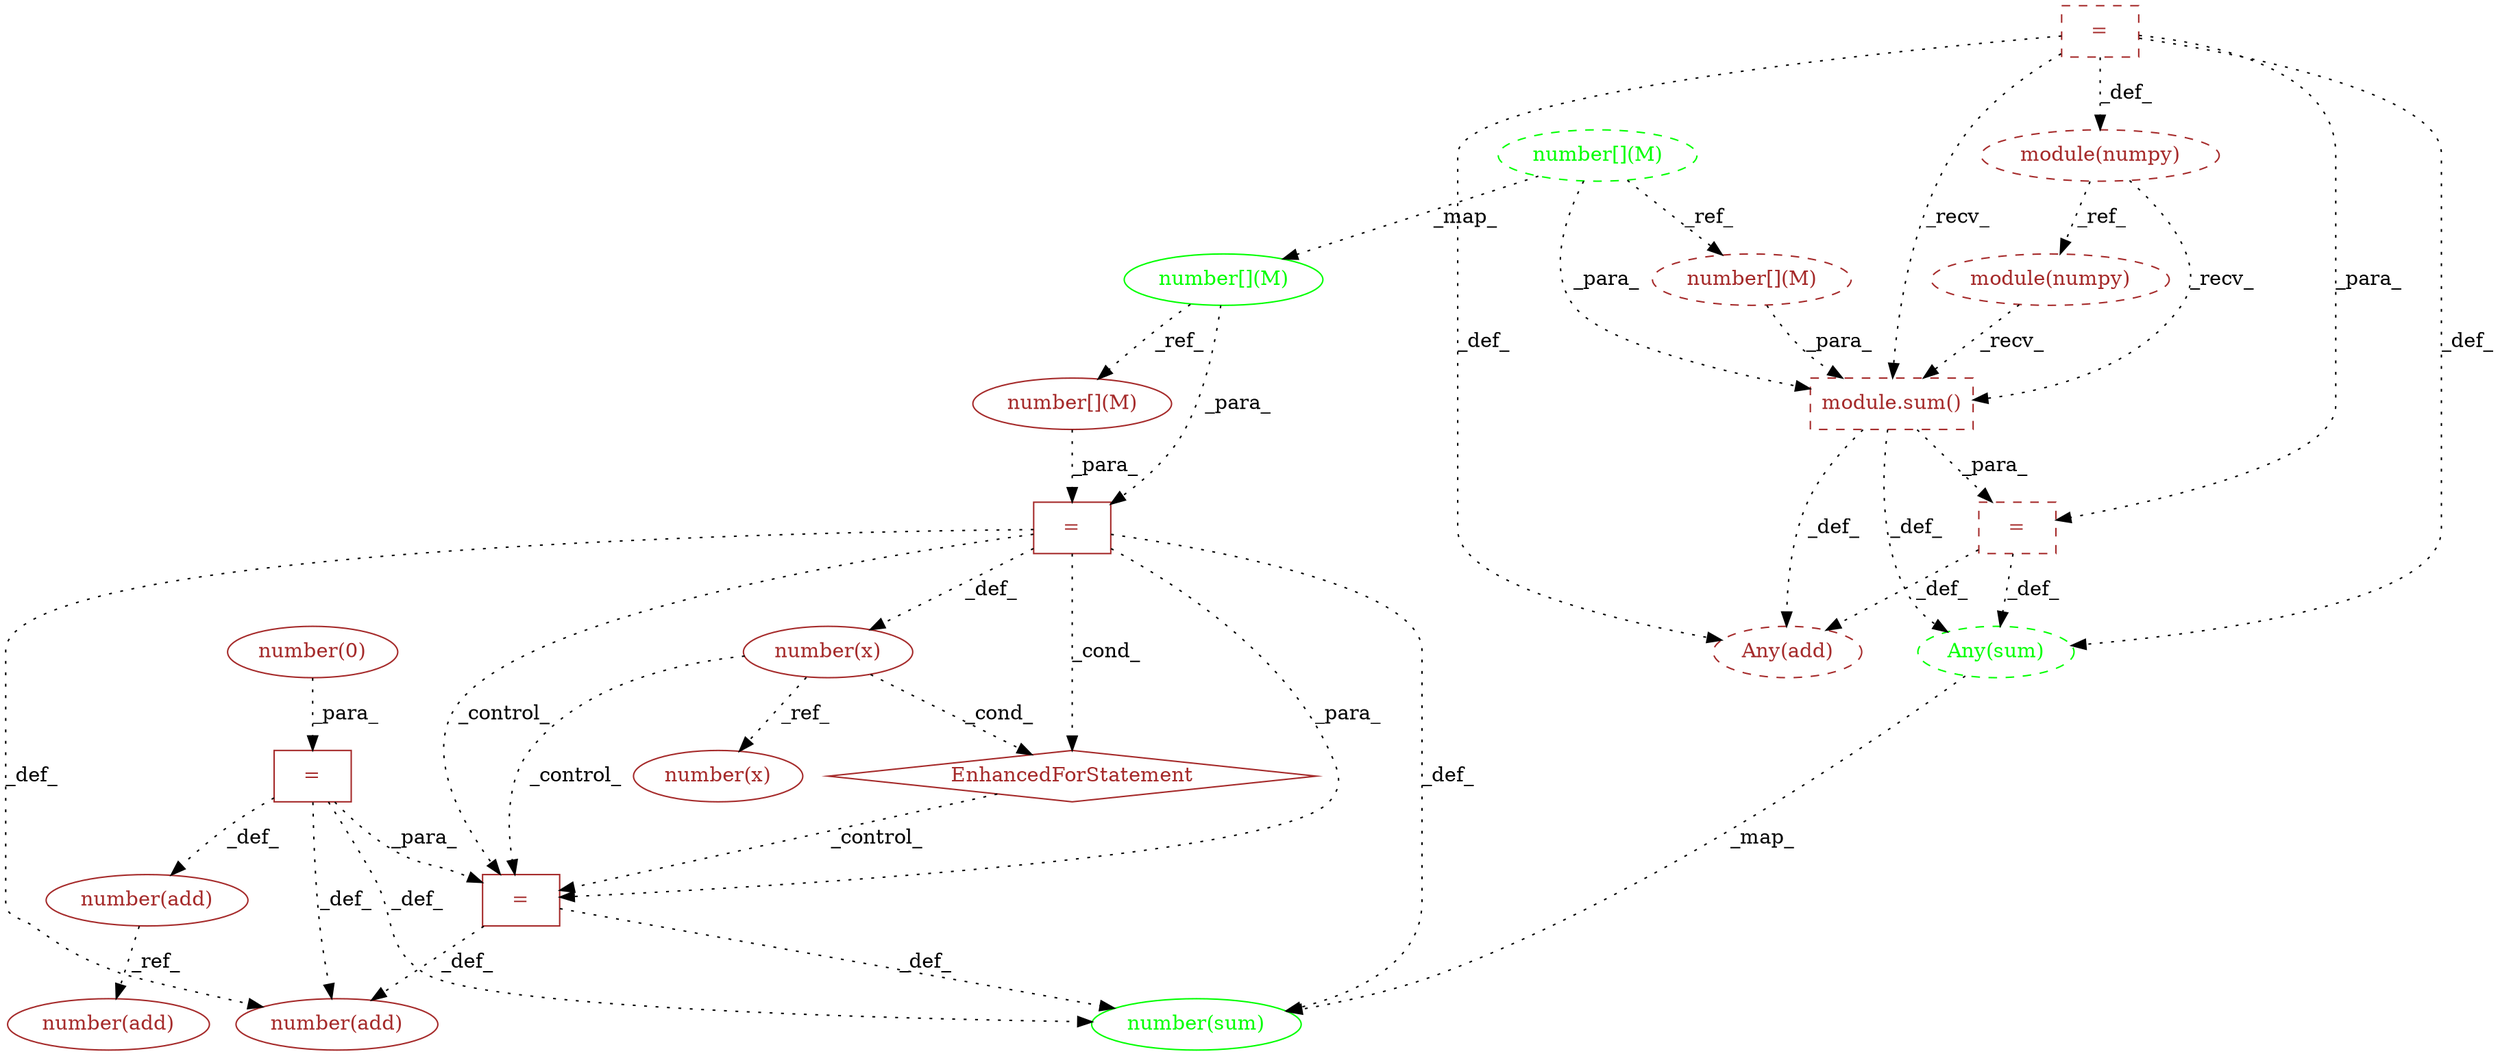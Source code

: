 digraph G {
1 [label="EnhancedForStatement" shape=diamond style=solid color=brown fontcolor=brown]
2 [label="module.sum()" shape=box style=dashed color=brown fontcolor=brown]
3 [label="=" shape=box style=dashed color=brown fontcolor=brown]
4 [label="number[](M)" shape=ellipse style=solid color=brown fontcolor=brown]
5 [label="=" shape=box style=solid color=brown fontcolor=brown]
6 [label="=" shape=box style=solid color=brown fontcolor=brown]
7 [label="module(numpy)" shape=ellipse style=dashed color=brown fontcolor=brown]
8 [label="number[](M)" shape=ellipse style=dashed color=brown fontcolor=brown]
9 [label="number(sum)" shape=ellipse style=solid color=green fontcolor=green]
10 [label="number(x)" shape=ellipse style=solid color=brown fontcolor=brown]
11 [label="number[](M)" shape=ellipse style=solid color=green fontcolor=green]
12 [label="=" shape=box style=solid color=brown fontcolor=brown]
13 [label="number(0)" shape=ellipse style=solid color=brown fontcolor=brown]
14 [label="Any(add)" shape=ellipse style=dashed color=brown fontcolor=brown]
15 [label="number(x)" shape=ellipse style=solid color=brown fontcolor=brown]
16 [label="number[](M)" shape=ellipse style=dashed color=green fontcolor=green]
17 [label="module(numpy)" shape=ellipse style=dashed color=brown fontcolor=brown]
18 [label="Any(sum)" shape=ellipse style=dashed color=green fontcolor=green]
19 [label="=" shape=box style=dashed color=brown fontcolor=brown]
20 [label="number(add)" shape=ellipse style=solid color=brown fontcolor=brown]
21 [label="number(add)" shape=ellipse style=solid color=brown fontcolor=brown]
22 [label="number(add)" shape=ellipse style=solid color=brown fontcolor=brown]
10 -> 1 [label="_cond_" style=dotted];
5 -> 1 [label="_cond_" style=dotted];
7 -> 2 [label="_recv_" style=dotted];
8 -> 2 [label="_para_" style=dotted];
17 -> 2 [label="_recv_" style=dotted];
3 -> 2 [label="_recv_" style=dotted];
16 -> 2 [label="_para_" style=dotted];
11 -> 4 [label="_ref_" style=dotted];
4 -> 5 [label="_para_" style=dotted];
11 -> 5 [label="_para_" style=dotted];
1 -> 6 [label="_control_" style=dotted];
12 -> 6 [label="_para_" style=dotted];
5 -> 6 [label="_para_" style=dotted];
10 -> 6 [label="_control_" style=dotted];
5 -> 6 [label="_control_" style=dotted];
17 -> 7 [label="_ref_" style=dotted];
16 -> 8 [label="_ref_" style=dotted];
6 -> 9 [label="_def_" style=dotted];
12 -> 9 [label="_def_" style=dotted];
5 -> 9 [label="_def_" style=dotted];
18 -> 9 [label="_map_" style=dotted];
5 -> 10 [label="_def_" style=dotted];
16 -> 11 [label="_map_" style=dotted];
13 -> 12 [label="_para_" style=dotted];
19 -> 14 [label="_def_" style=dotted];
2 -> 14 [label="_def_" style=dotted];
3 -> 14 [label="_def_" style=dotted];
10 -> 15 [label="_ref_" style=dotted];
3 -> 17 [label="_def_" style=dotted];
19 -> 18 [label="_def_" style=dotted];
2 -> 18 [label="_def_" style=dotted];
3 -> 18 [label="_def_" style=dotted];
2 -> 19 [label="_para_" style=dotted];
3 -> 19 [label="_para_" style=dotted];
12 -> 20 [label="_def_" style=dotted];
20 -> 21 [label="_ref_" style=dotted];
6 -> 22 [label="_def_" style=dotted];
12 -> 22 [label="_def_" style=dotted];
5 -> 22 [label="_def_" style=dotted];
}